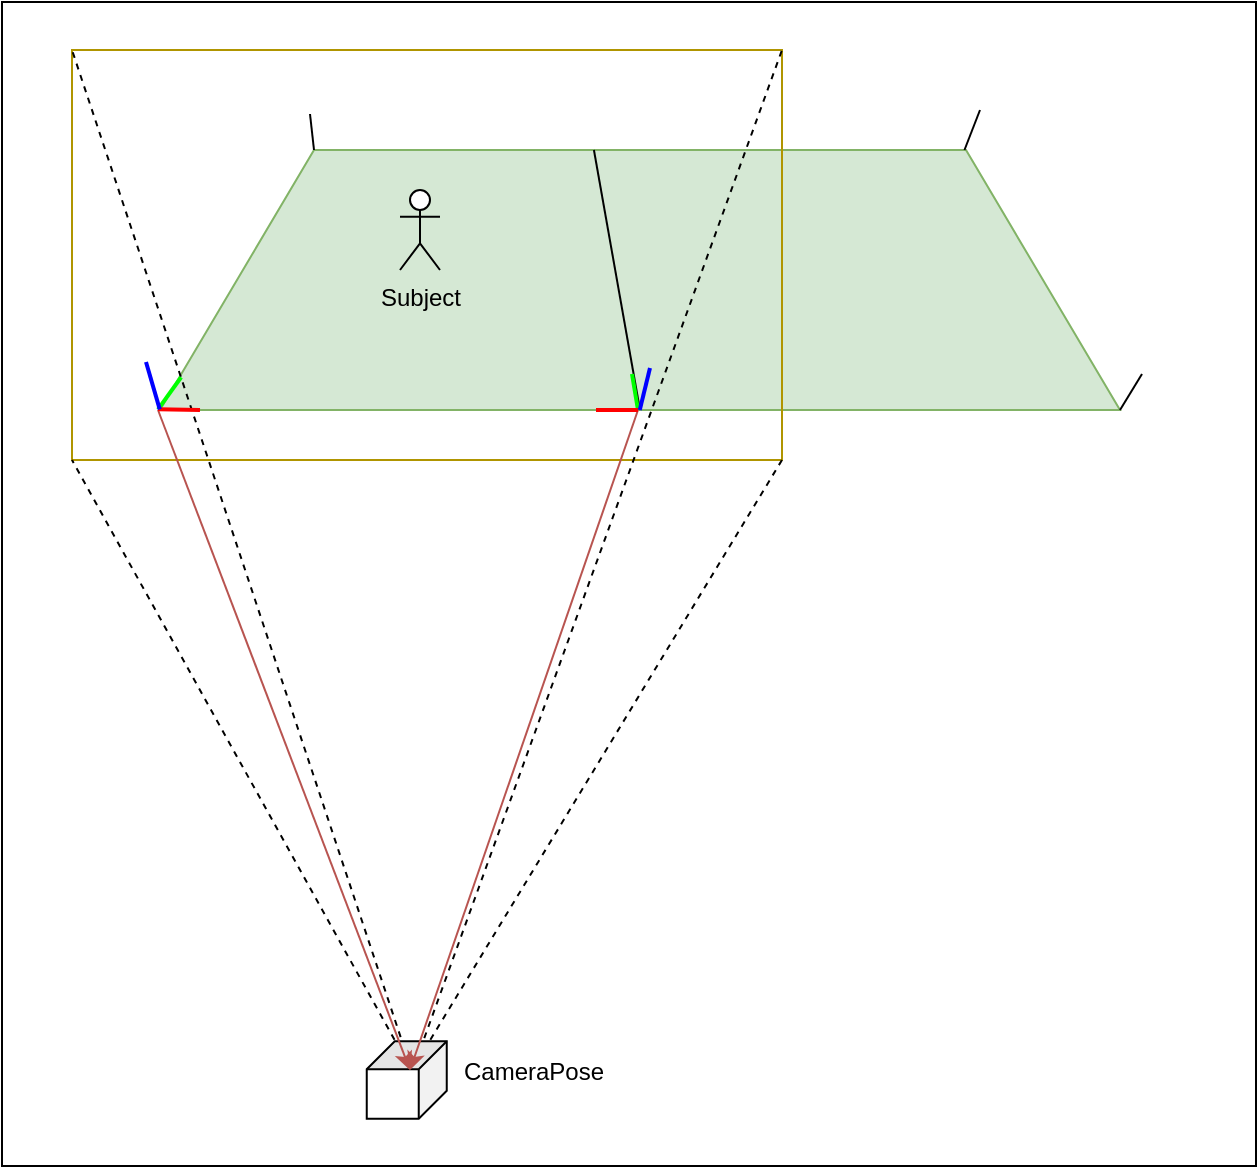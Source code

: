 <mxfile version="15.0.3" type="github">
  <diagram id="imqHqAIE_7iQJh5peh_I" name="Page-1">
    <mxGraphModel dx="1112" dy="742" grid="1" gridSize="3" guides="1" tooltips="1" connect="1" arrows="1" fold="1" page="1" pageScale="1" pageWidth="850" pageHeight="1100" math="0" shadow="0">
      <root>
        <mxCell id="0" />
        <mxCell id="1" parent="0" />
        <mxCell id="7mrcmtbpyO2l2KB8bpA0-40" value="" style="rounded=0;whiteSpace=wrap;html=1;strokeWidth=1;" vertex="1" parent="1">
          <mxGeometry x="135" y="156" width="627" height="582" as="geometry" />
        </mxCell>
        <mxCell id="7mrcmtbpyO2l2KB8bpA0-2" value="" style="shape=trapezoid;perimeter=trapezoidPerimeter;whiteSpace=wrap;html=1;fixedSize=1;size=77;fillColor=#d5e8d4;strokeColor=#82b366;" vertex="1" parent="1">
          <mxGeometry x="214" y="230" width="480" height="130" as="geometry" />
        </mxCell>
        <mxCell id="7mrcmtbpyO2l2KB8bpA0-17" value="" style="rounded=0;whiteSpace=wrap;html=1;strokeColor=#B09500;fontColor=#000000;fillColor=none;" vertex="1" parent="1">
          <mxGeometry x="170" y="180" width="355" height="205" as="geometry" />
        </mxCell>
        <mxCell id="7mrcmtbpyO2l2KB8bpA0-6" value="" style="endArrow=none;html=1;" edge="1" parent="1">
          <mxGeometry width="50" height="50" relative="1" as="geometry">
            <mxPoint x="291" y="230" as="sourcePoint" />
            <mxPoint x="289" y="212" as="targetPoint" />
          </mxGeometry>
        </mxCell>
        <mxCell id="7mrcmtbpyO2l2KB8bpA0-8" value="" style="endArrow=none;html=1;exitX=0.838;exitY=0;exitDx=0;exitDy=0;exitPerimeter=0;" edge="1" parent="1" source="7mrcmtbpyO2l2KB8bpA0-2">
          <mxGeometry width="50" height="50" relative="1" as="geometry">
            <mxPoint x="614" y="230" as="sourcePoint" />
            <mxPoint x="624" y="210" as="targetPoint" />
          </mxGeometry>
        </mxCell>
        <mxCell id="7mrcmtbpyO2l2KB8bpA0-10" value="" style="endArrow=none;html=1;exitX=0.166;exitY=0;exitDx=0;exitDy=0;exitPerimeter=0;" edge="1" parent="1">
          <mxGeometry width="50" height="50" relative="1" as="geometry">
            <mxPoint x="694" y="360" as="sourcePoint" />
            <mxPoint x="705" y="342" as="targetPoint" />
          </mxGeometry>
        </mxCell>
        <mxCell id="7mrcmtbpyO2l2KB8bpA0-11" value="Subject" style="shape=umlActor;verticalLabelPosition=bottom;verticalAlign=top;html=1;outlineConnect=0;" vertex="1" parent="1">
          <mxGeometry x="334" y="250" width="20" height="40" as="geometry" />
        </mxCell>
        <mxCell id="7mrcmtbpyO2l2KB8bpA0-21" value="" style="endArrow=none;dashed=1;html=1;entryX=0;entryY=0;entryDx=0;entryDy=0;exitX=0;exitY=0;exitDx=0;exitDy=0;exitPerimeter=0;" edge="1" parent="1" target="7mrcmtbpyO2l2KB8bpA0-17">
          <mxGeometry width="50" height="50" relative="1" as="geometry">
            <mxPoint x="340.005" y="690.625" as="sourcePoint" />
            <mxPoint x="490" y="360" as="targetPoint" />
          </mxGeometry>
        </mxCell>
        <mxCell id="7mrcmtbpyO2l2KB8bpA0-22" value="" style="endArrow=none;dashed=1;html=1;entryX=0;entryY=1;entryDx=0;entryDy=0;exitX=0;exitY=0;exitDx=0;exitDy=0;exitPerimeter=0;" edge="1" parent="1" target="7mrcmtbpyO2l2KB8bpA0-17">
          <mxGeometry width="50" height="50" relative="1" as="geometry">
            <mxPoint x="340.005" y="690.625" as="sourcePoint" />
            <mxPoint x="180.0" y="190" as="targetPoint" />
          </mxGeometry>
        </mxCell>
        <mxCell id="7mrcmtbpyO2l2KB8bpA0-23" value="" style="endArrow=none;dashed=1;html=1;entryX=1;entryY=0;entryDx=0;entryDy=0;" edge="1" parent="1" target="7mrcmtbpyO2l2KB8bpA0-17">
          <mxGeometry width="50" height="50" relative="1" as="geometry">
            <mxPoint x="340" y="691" as="sourcePoint" />
            <mxPoint x="190.0" y="200" as="targetPoint" />
          </mxGeometry>
        </mxCell>
        <mxCell id="7mrcmtbpyO2l2KB8bpA0-24" value="" style="endArrow=none;dashed=1;html=1;exitX=1;exitY=1;exitDx=0;exitDy=0;strokeWidth=1;" edge="1" parent="1" source="7mrcmtbpyO2l2KB8bpA0-17">
          <mxGeometry width="50" height="50" relative="1" as="geometry">
            <mxPoint x="237.135" y="531.255" as="sourcePoint" />
            <mxPoint x="340" y="690" as="targetPoint" />
          </mxGeometry>
        </mxCell>
        <mxCell id="7mrcmtbpyO2l2KB8bpA0-25" value="" style="shape=cube;whiteSpace=wrap;html=1;boundedLbl=1;backgroundOutline=1;darkOpacity=0.05;darkOpacity2=0.1;rotation=90;size=14;" vertex="1" parent="1">
          <mxGeometry x="318" y="675" width="38.75" height="40" as="geometry" />
        </mxCell>
        <mxCell id="7mrcmtbpyO2l2KB8bpA0-26" value="" style="endArrow=classic;html=1;fillColor=#f8cecc;strokeColor=#b85450;" edge="1" parent="1">
          <mxGeometry width="50" height="50" relative="1" as="geometry">
            <mxPoint x="453" y="360" as="sourcePoint" />
            <mxPoint x="339" y="690" as="targetPoint" />
          </mxGeometry>
        </mxCell>
        <mxCell id="7mrcmtbpyO2l2KB8bpA0-28" value="" style="endArrow=classic;html=1;fillColor=#f8cecc;strokeColor=#b85450;" edge="1" parent="1">
          <mxGeometry width="50" height="50" relative="1" as="geometry">
            <mxPoint x="213" y="360" as="sourcePoint" />
            <mxPoint x="339" y="690" as="targetPoint" />
          </mxGeometry>
        </mxCell>
        <mxCell id="7mrcmtbpyO2l2KB8bpA0-34" value="" style="endArrow=none;html=1;strokeWidth=1;entryX=0.5;entryY=1;entryDx=0;entryDy=0;exitX=0.452;exitY=0;exitDx=0;exitDy=0;exitPerimeter=0;" edge="1" parent="1" source="7mrcmtbpyO2l2KB8bpA0-2" target="7mrcmtbpyO2l2KB8bpA0-2">
          <mxGeometry width="50" height="50" relative="1" as="geometry">
            <mxPoint x="438" y="225" as="sourcePoint" />
            <mxPoint x="375" y="453" as="targetPoint" />
          </mxGeometry>
        </mxCell>
        <mxCell id="7mrcmtbpyO2l2KB8bpA0-33" value="" style="endArrow=none;html=1;strokeWidth=2;strokeColor=#00FF00;" edge="1" parent="1">
          <mxGeometry x="432" y="339" width="50" height="50" as="geometry">
            <mxPoint x="453" y="360" as="sourcePoint" />
            <mxPoint x="450" y="342" as="targetPoint" />
          </mxGeometry>
        </mxCell>
        <mxCell id="7mrcmtbpyO2l2KB8bpA0-31" value="" style="endArrow=none;html=1;strokeWidth=2;strokeColor=#FF0000;" edge="1" parent="1">
          <mxGeometry x="432" y="339" width="50" height="50" as="geometry">
            <mxPoint x="432" y="360" as="sourcePoint" />
            <mxPoint x="453" y="360" as="targetPoint" />
          </mxGeometry>
        </mxCell>
        <mxCell id="7mrcmtbpyO2l2KB8bpA0-32" value="" style="endArrow=none;html=1;strokeWidth=2;strokeColor=#0000FF;" edge="1" parent="1">
          <mxGeometry x="429.88" y="339" width="50" height="50" as="geometry">
            <mxPoint x="453.88" y="360" as="sourcePoint" />
            <mxPoint x="459" y="339" as="targetPoint" />
          </mxGeometry>
        </mxCell>
        <mxCell id="7mrcmtbpyO2l2KB8bpA0-36" value="" style="endArrow=none;html=1;strokeWidth=2;strokeColor=#00FF00;entryX=0.022;entryY=0.874;entryDx=0;entryDy=0;entryPerimeter=0;" edge="1" parent="1" target="7mrcmtbpyO2l2KB8bpA0-2">
          <mxGeometry x="192" y="338.67" width="50" height="50" as="geometry">
            <mxPoint x="213" y="359.67" as="sourcePoint" />
            <mxPoint x="210" y="341.67" as="targetPoint" />
          </mxGeometry>
        </mxCell>
        <mxCell id="7mrcmtbpyO2l2KB8bpA0-37" value="" style="endArrow=none;html=1;strokeWidth=2;strokeColor=#FF0000;" edge="1" parent="1">
          <mxGeometry x="192" y="338.67" width="50" height="50" as="geometry">
            <mxPoint x="234" y="360" as="sourcePoint" />
            <mxPoint x="213" y="359.67" as="targetPoint" />
          </mxGeometry>
        </mxCell>
        <mxCell id="7mrcmtbpyO2l2KB8bpA0-38" value="" style="endArrow=none;html=1;strokeWidth=2;strokeColor=#0000FF;" edge="1" parent="1">
          <mxGeometry x="189.88" y="338.67" width="50" height="50" as="geometry">
            <mxPoint x="213.88" y="359.67" as="sourcePoint" />
            <mxPoint x="207" y="336" as="targetPoint" />
          </mxGeometry>
        </mxCell>
        <mxCell id="7mrcmtbpyO2l2KB8bpA0-39" value="CameraPose" style="text;html=1;strokeColor=none;fillColor=none;align=center;verticalAlign=middle;whiteSpace=wrap;rounded=0;" vertex="1" parent="1">
          <mxGeometry x="381" y="681" width="40" height="20" as="geometry" />
        </mxCell>
      </root>
    </mxGraphModel>
  </diagram>
</mxfile>
